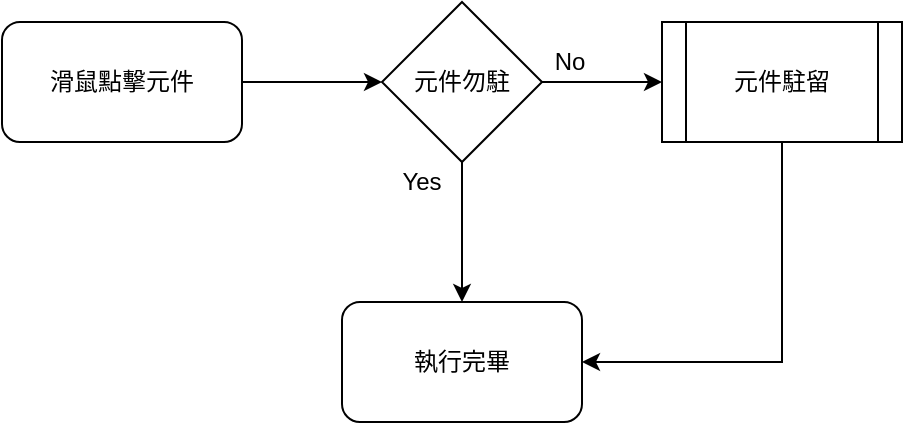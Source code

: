<mxfile version="13.6.2" type="device" pages="4"><diagram id="pt02UknfHCxUx1VPdeex" name="滑鼠單擊"><mxGraphModel dx="1422" dy="822" grid="1" gridSize="10" guides="1" tooltips="1" connect="1" arrows="1" fold="1" page="1" pageScale="1" pageWidth="827" pageHeight="1169" math="0" shadow="0"><root><mxCell id="0"/><mxCell id="1" parent="0"/><mxCell id="eN9RwbBw5sJ59pUV3bQs-1" style="edgeStyle=orthogonalEdgeStyle;rounded=0;orthogonalLoop=1;jettySize=auto;html=1;" edge="1" parent="1" source="eN9RwbBw5sJ59pUV3bQs-2" target="eN9RwbBw5sJ59pUV3bQs-5"><mxGeometry relative="1" as="geometry"/></mxCell><mxCell id="eN9RwbBw5sJ59pUV3bQs-2" value="滑鼠點擊元件" style="rounded=1;whiteSpace=wrap;html=1;" vertex="1" parent="1"><mxGeometry x="130" y="180" width="120" height="60" as="geometry"/></mxCell><mxCell id="eN9RwbBw5sJ59pUV3bQs-3" style="edgeStyle=orthogonalEdgeStyle;rounded=0;orthogonalLoop=1;jettySize=auto;html=1;" edge="1" parent="1" source="eN9RwbBw5sJ59pUV3bQs-5" target="eN9RwbBw5sJ59pUV3bQs-6"><mxGeometry relative="1" as="geometry"/></mxCell><mxCell id="eN9RwbBw5sJ59pUV3bQs-4" style="edgeStyle=orthogonalEdgeStyle;rounded=0;orthogonalLoop=1;jettySize=auto;html=1;" edge="1" parent="1" source="eN9RwbBw5sJ59pUV3bQs-5" target="eN9RwbBw5sJ59pUV3bQs-8"><mxGeometry relative="1" as="geometry"/></mxCell><mxCell id="eN9RwbBw5sJ59pUV3bQs-5" value="元件勿駐" style="rhombus;whiteSpace=wrap;html=1;" vertex="1" parent="1"><mxGeometry x="320" y="170" width="80" height="80" as="geometry"/></mxCell><mxCell id="eN9RwbBw5sJ59pUV3bQs-6" value="執行完畢" style="rounded=1;whiteSpace=wrap;html=1;" vertex="1" parent="1"><mxGeometry x="300" y="320" width="120" height="60" as="geometry"/></mxCell><mxCell id="eN9RwbBw5sJ59pUV3bQs-7" style="edgeStyle=orthogonalEdgeStyle;rounded=0;orthogonalLoop=1;jettySize=auto;html=1;entryX=1;entryY=0.5;entryDx=0;entryDy=0;exitX=0.5;exitY=1;exitDx=0;exitDy=0;" edge="1" parent="1" source="eN9RwbBw5sJ59pUV3bQs-8" target="eN9RwbBw5sJ59pUV3bQs-6"><mxGeometry relative="1" as="geometry"/></mxCell><mxCell id="eN9RwbBw5sJ59pUV3bQs-8" value="元件駐留" style="shape=process;whiteSpace=wrap;html=1;backgroundOutline=1;" vertex="1" parent="1"><mxGeometry x="460" y="180" width="120" height="60" as="geometry"/></mxCell><mxCell id="eN9RwbBw5sJ59pUV3bQs-9" value="Yes" style="text;html=1;strokeColor=none;fillColor=none;align=center;verticalAlign=middle;whiteSpace=wrap;rounded=0;" vertex="1" parent="1"><mxGeometry x="320" y="250" width="40" height="20" as="geometry"/></mxCell><mxCell id="eN9RwbBw5sJ59pUV3bQs-10" value="No" style="text;html=1;strokeColor=none;fillColor=none;align=center;verticalAlign=middle;whiteSpace=wrap;rounded=0;" vertex="1" parent="1"><mxGeometry x="394" y="190" width="40" height="20" as="geometry"/></mxCell></root></mxGraphModel></diagram><diagram id="pnoerbx2BQsvSBSCKuzA" name="滑鼠雙擊"><mxGraphModel dx="1422" dy="822" grid="1" gridSize="10" guides="1" tooltips="1" connect="1" arrows="1" fold="1" page="1" pageScale="1" pageWidth="827" pageHeight="1169" math="0" shadow="0"><root><mxCell id="N06ynOU7Yi-QdFXStJzS-0"/><mxCell id="N06ynOU7Yi-QdFXStJzS-1" parent="N06ynOU7Yi-QdFXStJzS-0"/><mxCell id="ovUp2FDKa8JnIIUIpR8_-0" style="edgeStyle=orthogonalEdgeStyle;rounded=0;orthogonalLoop=1;jettySize=auto;html=1;" edge="1" parent="N06ynOU7Yi-QdFXStJzS-1" source="ovUp2FDKa8JnIIUIpR8_-1" target="ovUp2FDKa8JnIIUIpR8_-4"><mxGeometry relative="1" as="geometry"/></mxCell><mxCell id="ovUp2FDKa8JnIIUIpR8_-1" value="滑鼠雙擊元件" style="rounded=1;whiteSpace=wrap;html=1;" vertex="1" parent="N06ynOU7Yi-QdFXStJzS-1"><mxGeometry x="130" y="180" width="120" height="60" as="geometry"/></mxCell><mxCell id="ovUp2FDKa8JnIIUIpR8_-3" style="edgeStyle=orthogonalEdgeStyle;rounded=0;orthogonalLoop=1;jettySize=auto;html=1;" edge="1" parent="N06ynOU7Yi-QdFXStJzS-1" source="ovUp2FDKa8JnIIUIpR8_-4" target="ovUp2FDKa8JnIIUIpR8_-7"><mxGeometry relative="1" as="geometry"/></mxCell><mxCell id="ovUp2FDKa8JnIIUIpR8_-15" style="edgeStyle=orthogonalEdgeStyle;rounded=0;orthogonalLoop=1;jettySize=auto;html=1;" edge="1" parent="N06ynOU7Yi-QdFXStJzS-1" source="ovUp2FDKa8JnIIUIpR8_-4" target="ovUp2FDKa8JnIIUIpR8_-12"><mxGeometry relative="1" as="geometry"/></mxCell><mxCell id="ovUp2FDKa8JnIIUIpR8_-4" value="已駐留&lt;br&gt;該元件" style="rhombus;whiteSpace=wrap;html=1;" vertex="1" parent="N06ynOU7Yi-QdFXStJzS-1"><mxGeometry x="320" y="170" width="80" height="80" as="geometry"/></mxCell><mxCell id="ovUp2FDKa8JnIIUIpR8_-5" value="執行完畢" style="rounded=1;whiteSpace=wrap;html=1;" vertex="1" parent="N06ynOU7Yi-QdFXStJzS-1"><mxGeometry x="300" y="590" width="120" height="60" as="geometry"/></mxCell><mxCell id="ovUp2FDKa8JnIIUIpR8_-13" value="" style="edgeStyle=orthogonalEdgeStyle;rounded=0;orthogonalLoop=1;jettySize=auto;html=1;exitX=0.5;exitY=1;exitDx=0;exitDy=0;entryX=1;entryY=0.5;entryDx=0;entryDy=0;" edge="1" parent="N06ynOU7Yi-QdFXStJzS-1" source="ovUp2FDKa8JnIIUIpR8_-7" target="ovUp2FDKa8JnIIUIpR8_-12"><mxGeometry relative="1" as="geometry"/></mxCell><mxCell id="ovUp2FDKa8JnIIUIpR8_-7" value="元件駐留" style="shape=process;whiteSpace=wrap;html=1;backgroundOutline=1;" vertex="1" parent="N06ynOU7Yi-QdFXStJzS-1"><mxGeometry x="460" y="180" width="120" height="60" as="geometry"/></mxCell><mxCell id="ovUp2FDKa8JnIIUIpR8_-8" value="Yes" style="text;html=1;strokeColor=none;fillColor=none;align=center;verticalAlign=middle;whiteSpace=wrap;rounded=0;" vertex="1" parent="N06ynOU7Yi-QdFXStJzS-1"><mxGeometry x="320" y="250" width="40" height="20" as="geometry"/></mxCell><mxCell id="ovUp2FDKa8JnIIUIpR8_-9" value="No" style="text;html=1;strokeColor=none;fillColor=none;align=center;verticalAlign=middle;whiteSpace=wrap;rounded=0;" vertex="1" parent="N06ynOU7Yi-QdFXStJzS-1"><mxGeometry x="394" y="190" width="40" height="20" as="geometry"/></mxCell><mxCell id="ovUp2FDKa8JnIIUIpR8_-17" value="" style="edgeStyle=orthogonalEdgeStyle;rounded=0;orthogonalLoop=1;jettySize=auto;html=1;" edge="1" parent="N06ynOU7Yi-QdFXStJzS-1" source="ovUp2FDKa8JnIIUIpR8_-12" target="ovUp2FDKa8JnIIUIpR8_-16"><mxGeometry relative="1" as="geometry"/></mxCell><mxCell id="ovUp2FDKa8JnIIUIpR8_-19" value="" style="edgeStyle=orthogonalEdgeStyle;rounded=0;orthogonalLoop=1;jettySize=auto;html=1;" edge="1" parent="N06ynOU7Yi-QdFXStJzS-1" source="ovUp2FDKa8JnIIUIpR8_-12" target="ovUp2FDKa8JnIIUIpR8_-18"><mxGeometry relative="1" as="geometry"/></mxCell><mxCell id="ovUp2FDKa8JnIIUIpR8_-12" value="編輯狀態" style="rhombus;whiteSpace=wrap;html=1;" vertex="1" parent="N06ynOU7Yi-QdFXStJzS-1"><mxGeometry x="320" y="310" width="80" height="80" as="geometry"/></mxCell><mxCell id="ovUp2FDKa8JnIIUIpR8_-20" style="edgeStyle=orthogonalEdgeStyle;rounded=0;orthogonalLoop=1;jettySize=auto;html=1;" edge="1" parent="N06ynOU7Yi-QdFXStJzS-1" source="ovUp2FDKa8JnIIUIpR8_-16" target="ovUp2FDKa8JnIIUIpR8_-5"><mxGeometry relative="1" as="geometry"/></mxCell><mxCell id="ovUp2FDKa8JnIIUIpR8_-16" value="開啟瀏覽視窗&lt;br&gt;顯示資料" style="whiteSpace=wrap;html=1;" vertex="1" parent="N06ynOU7Yi-QdFXStJzS-1"><mxGeometry x="300" y="450" width="120" height="60" as="geometry"/></mxCell><mxCell id="ovUp2FDKa8JnIIUIpR8_-21" style="edgeStyle=orthogonalEdgeStyle;rounded=0;orthogonalLoop=1;jettySize=auto;html=1;entryX=0;entryY=0.5;entryDx=0;entryDy=0;exitX=0.5;exitY=1;exitDx=0;exitDy=0;" edge="1" parent="N06ynOU7Yi-QdFXStJzS-1" source="ovUp2FDKa8JnIIUIpR8_-18" target="ovUp2FDKa8JnIIUIpR8_-5"><mxGeometry relative="1" as="geometry"/></mxCell><mxCell id="ovUp2FDKa8JnIIUIpR8_-18" value="開啟HTML編輯器&lt;br&gt;視窗並顯示資料" style="whiteSpace=wrap;html=1;" vertex="1" parent="N06ynOU7Yi-QdFXStJzS-1"><mxGeometry x="130" y="450" width="120" height="60" as="geometry"/></mxCell><mxCell id="ovUp2FDKa8JnIIUIpR8_-22" value="No" style="text;html=1;strokeColor=none;fillColor=none;align=center;verticalAlign=middle;whiteSpace=wrap;rounded=0;" vertex="1" parent="N06ynOU7Yi-QdFXStJzS-1"><mxGeometry x="360" y="380" width="40" height="20" as="geometry"/></mxCell><mxCell id="ovUp2FDKa8JnIIUIpR8_-23" value="Yes" style="text;html=1;strokeColor=none;fillColor=none;align=center;verticalAlign=middle;whiteSpace=wrap;rounded=0;" vertex="1" parent="N06ynOU7Yi-QdFXStJzS-1"><mxGeometry x="280" y="320" width="40" height="20" as="geometry"/></mxCell></root></mxGraphModel></diagram><diagram id="Tat3XaYjPmcRxCbw51h-" name="元件駐留"><mxGraphModel dx="1422" dy="822" grid="1" gridSize="10" guides="1" tooltips="1" connect="1" arrows="1" fold="1" page="1" pageScale="1" pageWidth="827" pageHeight="1169" math="0" shadow="0"><root><mxCell id="nFld6ay2d1wFYj1Cc6Ej-0"/><mxCell id="nFld6ay2d1wFYj1Cc6Ej-1" parent="nFld6ay2d1wFYj1Cc6Ej-0"/><mxCell id="jptb66hRO62F67wSkZ8c-0" style="edgeStyle=orthogonalEdgeStyle;rounded=0;orthogonalLoop=1;jettySize=auto;html=1;" edge="1" parent="nFld6ay2d1wFYj1Cc6Ej-1" source="jptb66hRO62F67wSkZ8c-1" target="jptb66hRO62F67wSkZ8c-9"><mxGeometry relative="1" as="geometry"/></mxCell><mxCell id="jptb66hRO62F67wSkZ8c-1" value="駐留元件" style="rounded=1;whiteSpace=wrap;html=1;" vertex="1" parent="nFld6ay2d1wFYj1Cc6Ej-1"><mxGeometry x="130" y="180" width="120" height="60" as="geometry"/></mxCell><mxCell id="jptb66hRO62F67wSkZ8c-7" value="執行完畢" style="rounded=1;whiteSpace=wrap;html=1;" vertex="1" parent="nFld6ay2d1wFYj1Cc6Ej-1"><mxGeometry x="530" y="180" width="120" height="60" as="geometry"/></mxCell><mxCell id="jptb66hRO62F67wSkZ8c-8" style="edgeStyle=orthogonalEdgeStyle;rounded=0;orthogonalLoop=1;jettySize=auto;html=1;" edge="1" parent="nFld6ay2d1wFYj1Cc6Ej-1" source="jptb66hRO62F67wSkZ8c-9" target="jptb66hRO62F67wSkZ8c-7"><mxGeometry relative="1" as="geometry"><mxPoint x="490" y="210" as="targetPoint"/></mxGeometry></mxCell><mxCell id="jptb66hRO62F67wSkZ8c-9" value="顯示駐留樣式" style="whiteSpace=wrap;html=1;" vertex="1" parent="nFld6ay2d1wFYj1Cc6Ej-1"><mxGeometry x="320" y="180" width="120" height="60" as="geometry"/></mxCell></root></mxGraphModel></diagram><diagram id="2iTSmptwwZ-d0QUv8Gbn" name="元件跳離"><mxGraphModel dx="1422" dy="822" grid="1" gridSize="10" guides="1" tooltips="1" connect="1" arrows="1" fold="1" page="1" pageScale="1" pageWidth="827" pageHeight="1169" math="0" shadow="0"><root><mxCell id="JlcCgm0uH1_d69aiXktQ-0"/><mxCell id="JlcCgm0uH1_d69aiXktQ-1" parent="JlcCgm0uH1_d69aiXktQ-0"/><mxCell id="UVi4MymuGkyhEiCaGIlR-0" style="edgeStyle=orthogonalEdgeStyle;rounded=0;orthogonalLoop=1;jettySize=auto;html=1;" edge="1" parent="JlcCgm0uH1_d69aiXktQ-1" source="UVi4MymuGkyhEiCaGIlR-1" target="UVi4MymuGkyhEiCaGIlR-4"><mxGeometry relative="1" as="geometry"/></mxCell><mxCell id="UVi4MymuGkyhEiCaGIlR-1" value="執行元件跳離" style="rounded=1;whiteSpace=wrap;html=1;" vertex="1" parent="JlcCgm0uH1_d69aiXktQ-1"><mxGeometry x="120" y="240" width="120" height="60" as="geometry"/></mxCell><mxCell id="UVi4MymuGkyhEiCaGIlR-2" style="edgeStyle=orthogonalEdgeStyle;rounded=0;orthogonalLoop=1;jettySize=auto;html=1;" edge="1" parent="JlcCgm0uH1_d69aiXktQ-1" source="UVi4MymuGkyhEiCaGIlR-4" target="UVi4MymuGkyhEiCaGIlR-5"><mxGeometry relative="1" as="geometry"/></mxCell><mxCell id="UVi4MymuGkyhEiCaGIlR-3" value="" style="edgeStyle=orthogonalEdgeStyle;rounded=0;orthogonalLoop=1;jettySize=auto;html=1;" edge="1" parent="JlcCgm0uH1_d69aiXktQ-1" source="UVi4MymuGkyhEiCaGIlR-4" target="UVi4MymuGkyhEiCaGIlR-10"><mxGeometry relative="1" as="geometry"><mxPoint x="480" y="270" as="targetPoint"/></mxGeometry></mxCell><mxCell id="UVi4MymuGkyhEiCaGIlR-4" value="編輯狀態否" style="rhombus;whiteSpace=wrap;html=1;" vertex="1" parent="JlcCgm0uH1_d69aiXktQ-1"><mxGeometry x="320" y="230" width="80" height="80" as="geometry"/></mxCell><mxCell id="UVi4MymuGkyhEiCaGIlR-5" value="執行完畢" style="rounded=1;whiteSpace=wrap;html=1;" vertex="1" parent="JlcCgm0uH1_d69aiXktQ-1"><mxGeometry x="300" y="400" width="120" height="60" as="geometry"/></mxCell><mxCell id="UVi4MymuGkyhEiCaGIlR-8" value="" style="edgeStyle=orthogonalEdgeStyle;rounded=0;orthogonalLoop=1;jettySize=auto;html=1;" edge="1" parent="JlcCgm0uH1_d69aiXktQ-1" source="UVi4MymuGkyhEiCaGIlR-10" target="UVi4MymuGkyhEiCaGIlR-12"><mxGeometry relative="1" as="geometry"/></mxCell><mxCell id="UVi4MymuGkyhEiCaGIlR-9" value="" style="edgeStyle=orthogonalEdgeStyle;rounded=0;orthogonalLoop=1;jettySize=auto;html=1;" edge="1" parent="JlcCgm0uH1_d69aiXktQ-1" source="UVi4MymuGkyhEiCaGIlR-10" target="UVi4MymuGkyhEiCaGIlR-21"><mxGeometry relative="1" as="geometry"/></mxCell><mxCell id="UVi4MymuGkyhEiCaGIlR-10" value="通過&lt;br&gt;檢控限制" style="rhombus;whiteSpace=wrap;html=1;" vertex="1" parent="JlcCgm0uH1_d69aiXktQ-1"><mxGeometry x="500" y="230" width="80" height="80" as="geometry"/></mxCell><mxCell id="UVi4MymuGkyhEiCaGIlR-11" style="edgeStyle=orthogonalEdgeStyle;rounded=0;orthogonalLoop=1;jettySize=auto;html=1;" edge="1" parent="JlcCgm0uH1_d69aiXktQ-1" source="UVi4MymuGkyhEiCaGIlR-12" target="UVi4MymuGkyhEiCaGIlR-5"><mxGeometry relative="1" as="geometry"/></mxCell><mxCell id="UVi4MymuGkyhEiCaGIlR-12" value="顯示錯誤訊息" style="whiteSpace=wrap;html=1;" vertex="1" parent="JlcCgm0uH1_d69aiXktQ-1"><mxGeometry x="480" y="400" width="120" height="60" as="geometry"/></mxCell><mxCell id="UVi4MymuGkyhEiCaGIlR-18" style="edgeStyle=orthogonalEdgeStyle;rounded=0;orthogonalLoop=1;jettySize=auto;html=1;entryX=0.5;entryY=1;entryDx=0;entryDy=0;" edge="1" parent="JlcCgm0uH1_d69aiXktQ-1" source="UVi4MymuGkyhEiCaGIlR-19" target="UVi4MymuGkyhEiCaGIlR-5"><mxGeometry relative="1" as="geometry"/></mxCell><mxCell id="UVi4MymuGkyhEiCaGIlR-19" value="執行更新給值" style="rounded=0;whiteSpace=wrap;html=1;" vertex="1" parent="JlcCgm0uH1_d69aiXktQ-1"><mxGeometry x="670" y="490" width="120" height="60" as="geometry"/></mxCell><mxCell id="UVi4MymuGkyhEiCaGIlR-20" style="edgeStyle=orthogonalEdgeStyle;rounded=0;orthogonalLoop=1;jettySize=auto;html=1;entryX=0.5;entryY=0;entryDx=0;entryDy=0;" edge="1" parent="JlcCgm0uH1_d69aiXktQ-1" source="UVi4MymuGkyhEiCaGIlR-21" target="UVi4MymuGkyhEiCaGIlR-19"><mxGeometry relative="1" as="geometry"><mxPoint x="1090" y="390" as="targetPoint"/></mxGeometry></mxCell><mxCell id="UVi4MymuGkyhEiCaGIlR-21" value="將資料更新至&lt;br&gt;檔區欄位中" style="whiteSpace=wrap;html=1;" vertex="1" parent="JlcCgm0uH1_d69aiXktQ-1"><mxGeometry x="670" y="240" width="120" height="60" as="geometry"/></mxCell><mxCell id="UVi4MymuGkyhEiCaGIlR-22" value="No" style="text;html=1;strokeColor=none;fillColor=none;align=center;verticalAlign=middle;whiteSpace=wrap;rounded=0;" vertex="1" parent="JlcCgm0uH1_d69aiXktQ-1"><mxGeometry x="310" y="310" width="40" height="20" as="geometry"/></mxCell><mxCell id="UVi4MymuGkyhEiCaGIlR-23" value="Yes" style="text;html=1;strokeColor=none;fillColor=none;align=center;verticalAlign=middle;whiteSpace=wrap;rounded=0;" vertex="1" parent="JlcCgm0uH1_d69aiXktQ-1"><mxGeometry x="400" y="250" width="40" height="20" as="geometry"/></mxCell><mxCell id="UVi4MymuGkyhEiCaGIlR-24" value="Yes" style="text;html=1;strokeColor=none;fillColor=none;align=center;verticalAlign=middle;whiteSpace=wrap;rounded=0;" vertex="1" parent="JlcCgm0uH1_d69aiXktQ-1"><mxGeometry x="610" y="250" width="40" height="20" as="geometry"/></mxCell><mxCell id="UVi4MymuGkyhEiCaGIlR-25" value="No" style="text;html=1;strokeColor=none;fillColor=none;align=center;verticalAlign=middle;whiteSpace=wrap;rounded=0;" vertex="1" parent="JlcCgm0uH1_d69aiXktQ-1"><mxGeometry x="550" y="310" width="40" height="20" as="geometry"/></mxCell></root></mxGraphModel></diagram></mxfile>